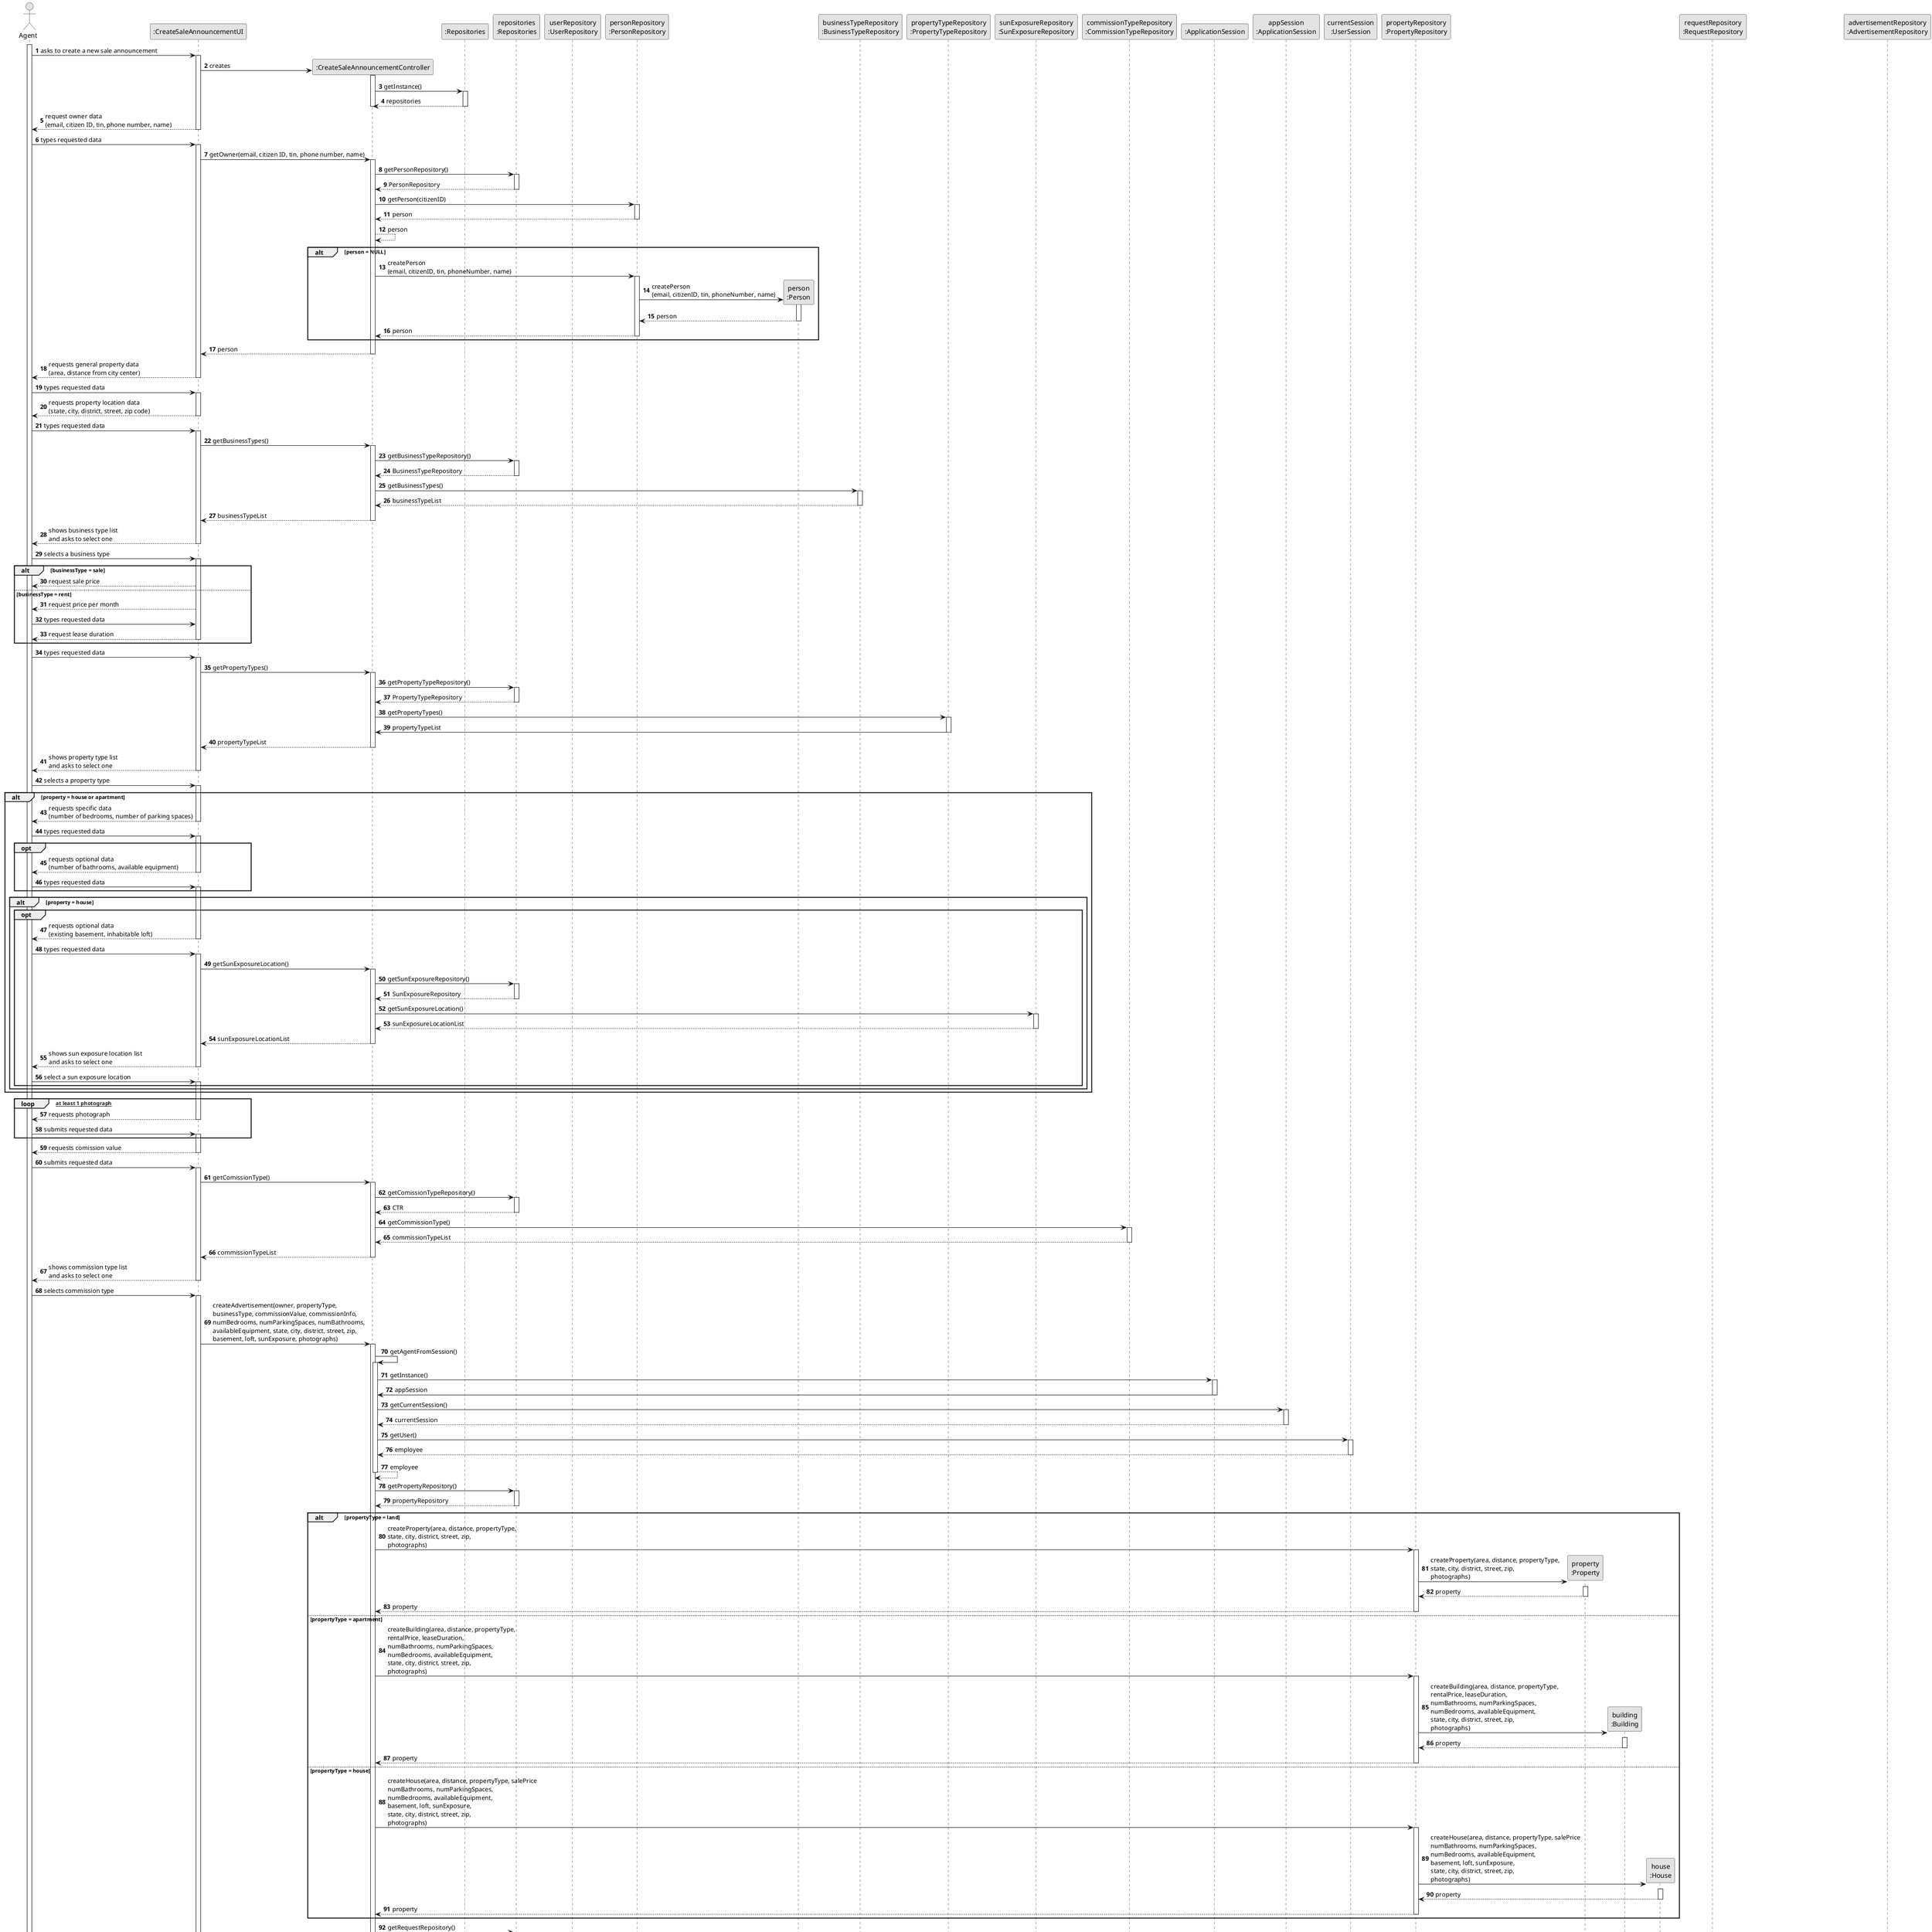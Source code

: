 @startuml
skinparam monochrome true
skinparam packageStyle rectangle
skinparam shadowing false

autonumber

'hide footbox
actor "Agent" as AG
participant ":CreateSaleAnnouncementUI" as UI
participant ":CreateSaleAnnouncementController" as CTRL
participant ":Repositories" as RepositorySingleton
participant "repositories\n:Repositories" as PLAT
participant "userRepository\n:UserRepository" as UR
participant "personRepository\n:PersonRepository" as PR
participant "person\n:Person" as Person
participant "businessTypeRepository\n:BusinessTypeRepository" as BTR
participant "propertyTypeRepository\n:PropertyTypeRepository" as PTR
participant "sunExposureRepository\n:SunExposureRepository" as SER
participant "commissionTypeRepository\n:CommissionTypeRepository" as CTR
participant ":ApplicationSession" as _APP
participant "appSession\n:ApplicationSession" as APP
participant "currentSession\n:UserSession" as SESSAO
participant "propertyRepository\n:PropertyRepository" as PropertyRepository
participant "property\n:Property" as Property
participant "building\n:Building" as Building
participant "house\n:House" as House
participant "requestRepository\n:RequestRepository" as RequestRepository
participant "request\n:Request" as Request
participant "advertisementRepository\n:AdvertisementRepository" as AdvertisementRepository
participant "advertisement\n:Advertisement" as Advertisement


activate AG

    AG -> UI : asks to create a new sale announcement
    activate UI
        UI -> CTRL** : creates
        activate CTRL
            CTRL -> RepositorySingleton : getInstance()
            activate RepositorySingleton
                RepositorySingleton --> CTRL : repositories
            deactivate RepositorySingleton
        deactivate CTRL
        UI --> AG : request owner data\n(email, citizen ID, tin, phone number, name)
    deactivate UI

    AG -> UI : types requested data
    activate UI

        UI ->  CTRL : getOwner(email, citizen ID, tin, phone number, name)

            activate CTRL
                CTRL -> PLAT : getPersonRepository()
                activate PLAT
                    PLAT --> CTRL : PersonRepository
                deactivate PLAT
                CTRL -> PR : getPerson(citizenID)
                activate PR
                    PR --> CTRL : person
                deactivate PR
            CTRL --> CTRL : person

            alt person = NULL
                CTRL -> PR : createPerson\n(email, citizenID, tin, phoneNumber, name)
                activate PR
                    PR -> Person** : createPerson\n(email, citizenID, tin, phoneNumber, name)
                    activate Person
                        Person --> PR : person
                    deactivate Person
                    PR --> CTRL : person
                deactivate PR
            end

            CTRL --> UI : person
        deactivate CTRL
        UI --> AG : requests general property data\n(area, distance from city center)
    deactivate UI
    
    AG -> UI : types requested data
    activate UI
        UI --> AG : requests property location data\n(state, city, district, street, zip code)
    deactivate UI

    AG -> UI : types requested data
    activate UI
        UI -> CTRL : getBusinessTypes()

        activate CTRL
            CTRL -> PLAT : getBusinessTypeRepository()
            activate PLAT
                PLAT --> CTRL : BusinessTypeRepository
            deactivate PLAT
            CTRL -> BTR : getBusinessTypes()
            activate BTR
                BTR --> CTRL: businessTypeList
            deactivate BTR
            CTRL --> UI : businessTypeList
        deactivate CTRL

        UI --> AG : shows business type list\nand asks to select one
    deactivate UI

    AG -> UI : selects a business type
    activate UI
    alt businessType = sale
        UI --> AG : request sale price
    else businessType = rent
        UI --> AG : request price per month
    AG -> UI : types requested data
        UI --> AG : request lease duration
    deactivate UI
    end

    AG -> UI : types requested data
    activate UI
        UI -> CTRL : getPropertyTypes()

        activate CTRL
            CTRL -> PLAT : getPropertyTypeRepository()
            activate PLAT
                PLAT --> CTRL : PropertyTypeRepository
            deactivate PLAT
            CTRL -> PTR : getPropertyTypes()
            activate PTR
                PTR -> CTRL : propertyTypeList
            deactivate PTR
            CTRL --> UI : propertyTypeList
        deactivate CTRL
        
        UI --> AG : shows property type list\nand asks to select one
    deactivate UI
    
    AG -> UI : selects a property type
    alt property = house or apartment
        activate UI
            UI --> AG : requests specific data\n(number of bedrooms, number of parking spaces)
        deactivate UI
        AG -> UI : types requested data

        opt
            activate UI
                UI --> AG : requests optional data\n(number of bathrooms, available equipment)
            deactivate UI
            AG -> UI : types requested data
            activate UI
        end

        alt property = house
            opt
                activate UI
                    UI --> AG : requests optional data\n(existing basement, inhabitable loft)
                deactivate UI
                AG -> UI : types requested data

                activate UI
                    UI -> CTRL : getSunExposureLocation()

                    activate CTRL
                        CTRL -> PLAT : getSunExposureRepository()
                        activate PLAT
                            PLAT --> CTRL : SunExposureRepository
                        deactivate PLAT
                        CTRL -> SER : getSunExposureLocation()
                        activate SER
                            SER --> CTRL : sunExposureLocationList
                        deactivate SER
                        CTRL --> UI : sunExposureLocationList
                    deactivate CTRL
                
                UI --> AG : shows sun exposure location list\nand asks to select one
                deactivate UI
                AG -> UI : select a sun exposure location
                activate UI
            end
        end
    end

    loop [for at least 1 photograph]
            UI --> AG : requests photograph
        deactivate UI
        AG -> UI : submits requested data
        activate UI
    end
    
        UI --> AG : requests comission value
        deactivate UI
    
    AG -> UI : submits requested data
    activate UI
        UI -> CTRL : getComissionType()
        
        activate CTRL
            CTRL -> PLAT : getComissionTypeRepository()
            activate PLAT
                PLAT --> CTRL : CTR
            deactivate PLAT
            CTRL -> CTR : getCommissionType()
            activate CTR
                CTR --> CTRL : commissionTypeList
            deactivate CTR
            CTRL --> UI : commissionTypeList
        deactivate CTRL

        UI --> AG : shows commission type list\nand asks to select one
    deactivate UI

    AG -> UI : selects commission type
    activate UI
        UI -> CTRL : createAdvertisement(owner, propertyType,\nbusinessType, commissionValue, commissionInfo,\nnumBedrooms, numParkingSpaces, numBathrooms,\navailableEquipment, state, city, district, street, zip,\nbasement, loft, sunExposure, photographs)
        activate CTRL

            CTRL -> CTRL : getAgentFromSession()
            activate CTRL
                CTRL -> _APP : getInstance()
                activate _APP
                    _APP -> CTRL: appSession
                deactivate _APP

                CTRL -> APP: getCurrentSession()
                activate APP
                    APP --> CTRL: currentSession
                deactivate APP

                CTRL -> SESSAO: getUser()
                activate SESSAO
                    SESSAO --> CTRL: employee
                deactivate SESSAO

                CTRL --> CTRL : employee
            deactivate CTRL

            CTRL -> PLAT : getPropertyRepository()
            activate PLAT
                PLAT --> CTRL : propertyRepository
            deactivate PLAT

            alt propertyType = land
                CTRL -> PropertyRepository : createProperty(area, distance, propertyType,\nstate, city, district, street, zip,\nphotographs)
                activate PropertyRepository
                    PropertyRepository -> Property** : createProperty(area, distance, propertyType,\nstate, city, district, street, zip,\nphotographs)
                    activate Property
                        Property --> PropertyRepository : property
                    deactivate Property
                PropertyRepository --> CTRL : property
                deactivate PropertyRepository

            else propertyType = apartment
                CTRL -> PropertyRepository : createBuilding(area, distance, propertyType,\nrentalPrice, leaseDuration,\nnumBathrooms, numParkingSpaces,\nnumBedrooms, availableEquipment,\nstate, city, district, street, zip,\nphotographs)
                activate PropertyRepository
                    PropertyRepository -> Building** : createBuilding(area, distance, propertyType,\nrentalPrice, leaseDuration,\nnumBathrooms, numParkingSpaces,\nnumBedrooms, availableEquipment,\nstate, city, district, street, zip,\nphotographs)
                    activate Building
                        Building --> PropertyRepository : property
                    deactivate Building
                PropertyRepository --> CTRL : property
                deactivate PropertyRepository

            else propertyType = house
                CTRL -> PropertyRepository : createHouse(area, distance, propertyType, salePrice\nnumBathrooms, numParkingSpaces,\nnumBedrooms, availableEquipment,\nbasement, loft, sunExposure,\nstate, city, district, street, zip,\nphotographs)
                activate PropertyRepository
                    PropertyRepository -> House** : createHouse(area, distance, propertyType, salePrice\nnumBathrooms, numParkingSpaces,\nnumBedrooms, availableEquipment,\nbasement, loft, sunExposure,\nstate, city, district, street, zip,\nphotographs)
                    activate House
                        House --> PropertyRepository : property
                    deactivate House
                PropertyRepository --> CTRL : property
                deactivate PropertyRepository
            end

/'
            CTRL -> CTRL : addProperty(property)
            activate CTRL
                CTRL -> PLAT : getPropertyRepository()
                activate PLAT
                    PLAT --> CTRL : propertyRepository
                deactivate PLAT
                CTRL -> PropertyRepository : addProperty(property)
                activate PropertyRepository
                    PropertyRepository --> CTRL
                deactivate PropertyRepository
                CTRL --> CTRL
            deactivate CTRL 
'/

            CTRL -> PLAT : getRequestRepository()
            activate PLAT
                PLAT --> CTRL : RequestRepository
            deactivate PLAT
            CTRL -> RequestRepository : createRequest(property,\nbusinessType, salePrice, rentalPrice,\ndurationOfContract, employee, person)
            activate RequestRepository
                RequestRepository -> Request** : createRequest(property,\nemployee, person)
                activate Request
                    Request --> RequestRepository : request
                deactivate Request
                RequestRepository --> CTRL : request
            deactivate RequestRepository

            CTRL -> PLAT : getAdvertisementRepository()
            activate PLAT
                PLAT --> CTRL : AdvertisementRepository
            deactivate PLAT

            CTRL -> AdvertisementRepository : createAdvertisement(request,\ncommissionType, commissionValue)
            activate AdvertisementRepository
                AdvertisementRepository -> Advertisement** : createAdvertisement(request,\ncommissionType, commissionValue)
                activate Advertisement
                    Advertisement --> AdvertisementRepository : advertisement
                deactivate Advertisement
                AdvertisementRepository --> CTRL : advertisement
            deactivate AdvertisementRepository

            CTRL --> UI : advertisement
        deactivate CTRL
        
        UI --> AG : displays operation success
    deactivate UI

deactivate AG

@enduml